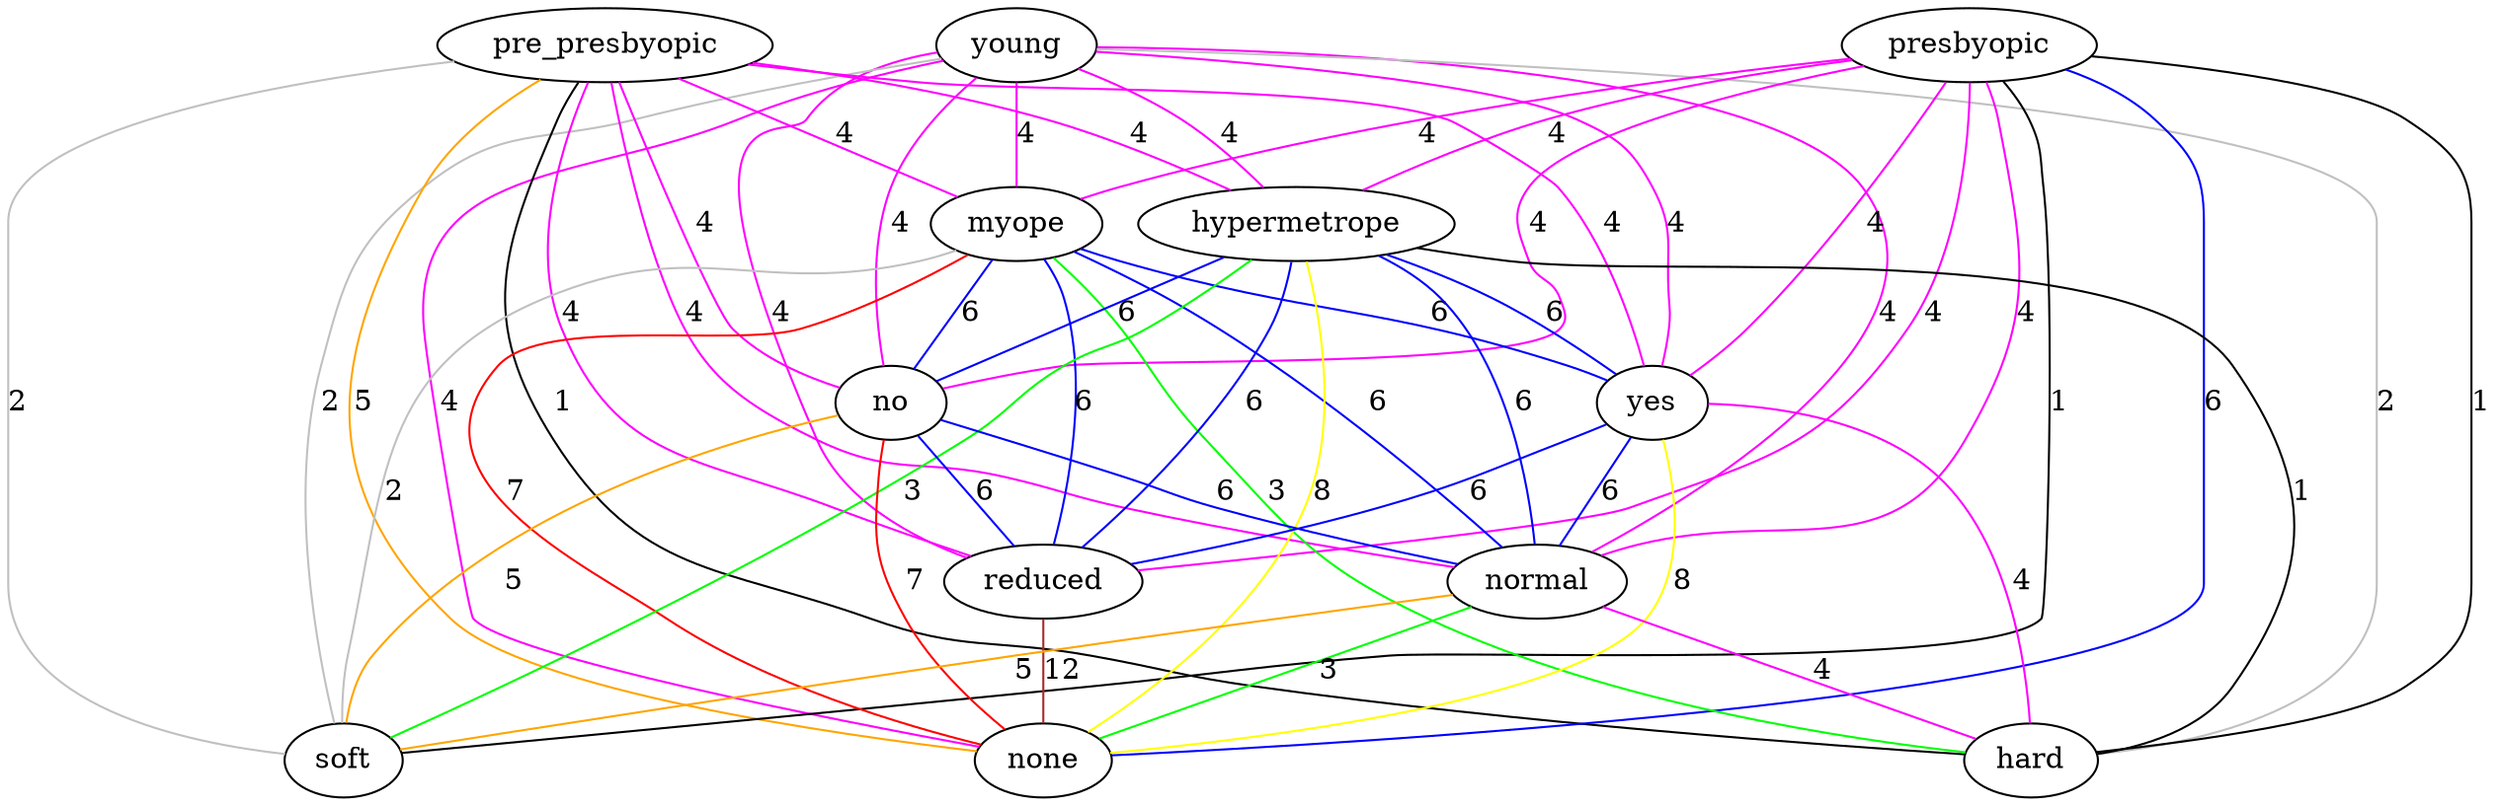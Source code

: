 strict graph "" {
young;
pre_presbyopic;
presbyopic;
myope;
hypermetrope;
no;
yes;
reduced;
normal;
none;
soft;
hard;
young -- myope  [color=magenta, label=4, style=solid];
young -- hypermetrope  [color=magenta, label=4, style=solid];
young -- no  [color=magenta, label=4, style=solid];
young -- yes  [color=magenta, label=4, style=solid];
young -- reduced  [color=magenta, label=4, style=solid];
young -- normal  [color=magenta, label=4, style=solid];
young -- none  [color=magenta, label=4, style=solid];
young -- soft  [color=grey, label=2, style=solid];
young -- hard  [color=grey, label=2, style=solid];
pre_presbyopic -- myope  [color=magenta, label=4, style=solid];
pre_presbyopic -- hypermetrope  [color=magenta, label=4, style=solid];
pre_presbyopic -- no  [color=magenta, label=4, style=solid];
pre_presbyopic -- yes  [color=magenta, label=4, style=solid];
pre_presbyopic -- reduced  [color=magenta, label=4, style=solid];
pre_presbyopic -- normal  [color=magenta, label=4, style=solid];
pre_presbyopic -- none  [color=orange, label=5, style=solid];
pre_presbyopic -- soft  [color=grey, label=2, style=solid];
pre_presbyopic -- hard  [color=black, label=1, style=solid];
presbyopic -- myope  [color=magenta, label=4, style=solid];
presbyopic -- hypermetrope  [color=magenta, label=4, style=solid];
presbyopic -- no  [color=magenta, label=4, style=solid];
presbyopic -- yes  [color=magenta, label=4, style=solid];
presbyopic -- reduced  [color=magenta, label=4, style=solid];
presbyopic -- normal  [color=magenta, label=4, style=solid];
presbyopic -- none  [color=blue, label=6, style=solid];
presbyopic -- soft  [color=black, label=1, style=solid];
presbyopic -- hard  [color=black, label=1, style=solid];
myope -- no  [color=blue, label=6, style=solid];
myope -- yes  [color=blue, label=6, style=solid];
myope -- reduced  [color=blue, label=6, style=solid];
myope -- normal  [color=blue, label=6, style=solid];
myope -- none  [color=red, label=7, style=solid];
myope -- soft  [color=grey, label=2, style=solid];
myope -- hard  [color=green, label=3, style=solid];
hypermetrope -- no  [color=blue, label=6, style=solid];
hypermetrope -- yes  [color=blue, label=6, style=solid];
hypermetrope -- reduced  [color=blue, label=6, style=solid];
hypermetrope -- normal  [color=blue, label=6, style=solid];
hypermetrope -- none  [color=yellow, label=8, style=solid];
hypermetrope -- soft  [color=green, label=3, style=solid];
hypermetrope -- hard  [color=black, label=1, style=solid];
no -- reduced  [color=blue, label=6, style=solid];
no -- normal  [color=blue, label=6, style=solid];
no -- none  [color=red, label=7, style=solid];
no -- soft  [color=orange, label=5, style=solid];
yes -- reduced  [color=blue, label=6, style=solid];
yes -- normal  [color=blue, label=6, style=solid];
yes -- none  [color=yellow, label=8, style=solid];
yes -- hard  [color=magenta, label=4, style=solid];
reduced -- none  [color=brown, label=12, style=solid];
normal -- none  [color=green, label=3, style=solid];
normal -- soft  [color=orange, label=5, style=solid];
normal -- hard  [color=magenta, label=4, style=solid];
}

